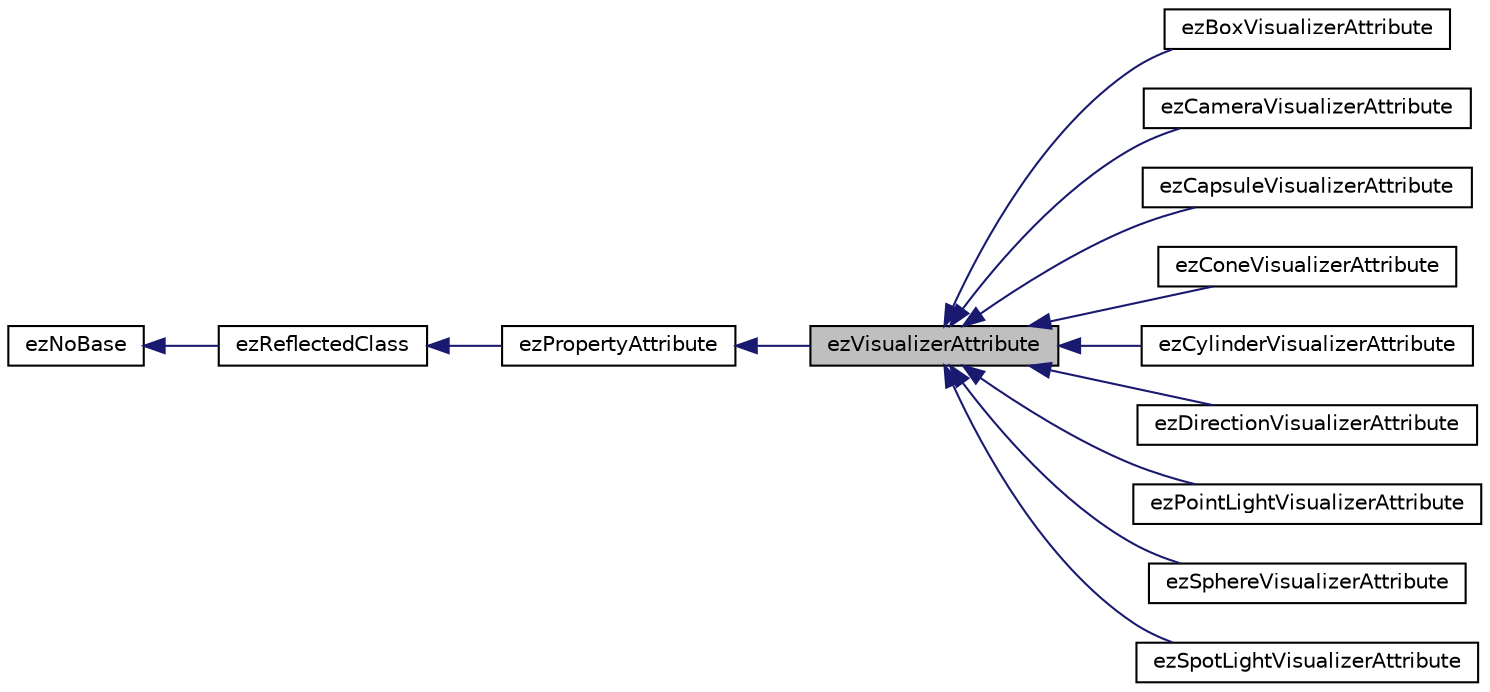 digraph "ezVisualizerAttribute"
{
 // LATEX_PDF_SIZE
  edge [fontname="Helvetica",fontsize="10",labelfontname="Helvetica",labelfontsize="10"];
  node [fontname="Helvetica",fontsize="10",shape=record];
  rankdir="LR";
  Node1 [label="ezVisualizerAttribute",height=0.2,width=0.4,color="black", fillcolor="grey75", style="filled", fontcolor="black",tooltip=" "];
  Node2 -> Node1 [dir="back",color="midnightblue",fontsize="10",style="solid",fontname="Helvetica"];
  Node2 [label="ezPropertyAttribute",height=0.2,width=0.4,color="black", fillcolor="white", style="filled",URL="$d7/d48/classez_property_attribute.htm",tooltip="Base class of all attributes can be used to decorate a RTTI property."];
  Node3 -> Node2 [dir="back",color="midnightblue",fontsize="10",style="solid",fontname="Helvetica"];
  Node3 [label="ezReflectedClass",height=0.2,width=0.4,color="black", fillcolor="white", style="filled",URL="$db/d45/classez_reflected_class.htm",tooltip="All classes that should be dynamically reflectable, need to be derived from this base class."];
  Node4 -> Node3 [dir="back",color="midnightblue",fontsize="10",style="solid",fontname="Helvetica"];
  Node4 [label="ezNoBase",height=0.2,width=0.4,color="black", fillcolor="white", style="filled",URL="$d4/d02/classez_no_base.htm",tooltip="Dummy type to pass to templates and macros that expect a base type for a class that has no base."];
  Node1 -> Node5 [dir="back",color="midnightblue",fontsize="10",style="solid",fontname="Helvetica"];
  Node5 [label="ezBoxVisualizerAttribute",height=0.2,width=0.4,color="black", fillcolor="white", style="filled",URL="$dc/d5c/classez_box_visualizer_attribute.htm",tooltip=" "];
  Node1 -> Node6 [dir="back",color="midnightblue",fontsize="10",style="solid",fontname="Helvetica"];
  Node6 [label="ezCameraVisualizerAttribute",height=0.2,width=0.4,color="black", fillcolor="white", style="filled",URL="$dc/d96/classez_camera_visualizer_attribute.htm",tooltip=" "];
  Node1 -> Node7 [dir="back",color="midnightblue",fontsize="10",style="solid",fontname="Helvetica"];
  Node7 [label="ezCapsuleVisualizerAttribute",height=0.2,width=0.4,color="black", fillcolor="white", style="filled",URL="$d7/d99/classez_capsule_visualizer_attribute.htm",tooltip=" "];
  Node1 -> Node8 [dir="back",color="midnightblue",fontsize="10",style="solid",fontname="Helvetica"];
  Node8 [label="ezConeVisualizerAttribute",height=0.2,width=0.4,color="black", fillcolor="white", style="filled",URL="$dc/d26/classez_cone_visualizer_attribute.htm",tooltip=" "];
  Node1 -> Node9 [dir="back",color="midnightblue",fontsize="10",style="solid",fontname="Helvetica"];
  Node9 [label="ezCylinderVisualizerAttribute",height=0.2,width=0.4,color="black", fillcolor="white", style="filled",URL="$d7/d61/classez_cylinder_visualizer_attribute.htm",tooltip=" "];
  Node1 -> Node10 [dir="back",color="midnightblue",fontsize="10",style="solid",fontname="Helvetica"];
  Node10 [label="ezDirectionVisualizerAttribute",height=0.2,width=0.4,color="black", fillcolor="white", style="filled",URL="$df/dd8/classez_direction_visualizer_attribute.htm",tooltip=" "];
  Node1 -> Node11 [dir="back",color="midnightblue",fontsize="10",style="solid",fontname="Helvetica"];
  Node11 [label="ezPointLightVisualizerAttribute",height=0.2,width=0.4,color="black", fillcolor="white", style="filled",URL="$df/d68/classez_point_light_visualizer_attribute.htm",tooltip="A special visualizer attribute for point lights."];
  Node1 -> Node12 [dir="back",color="midnightblue",fontsize="10",style="solid",fontname="Helvetica"];
  Node12 [label="ezSphereVisualizerAttribute",height=0.2,width=0.4,color="black", fillcolor="white", style="filled",URL="$d9/d71/classez_sphere_visualizer_attribute.htm",tooltip=" "];
  Node1 -> Node13 [dir="back",color="midnightblue",fontsize="10",style="solid",fontname="Helvetica"];
  Node13 [label="ezSpotLightVisualizerAttribute",height=0.2,width=0.4,color="black", fillcolor="white", style="filled",URL="$d0/db5/classez_spot_light_visualizer_attribute.htm",tooltip="A special visualizer attribute for spot lights."];
}
